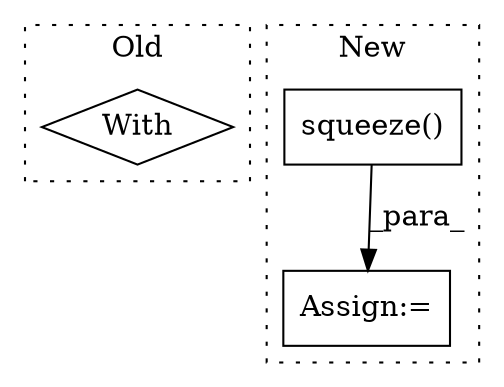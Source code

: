 digraph G {
subgraph cluster0 {
1 [label="With" a="39" s="3629,3639" l="5,25" shape="diamond"];
label = "Old";
style="dotted";
}
subgraph cluster1 {
2 [label="squeeze()" a="75" s="3724" l="39" shape="box"];
3 [label="Assign:=" a="68" s="3721" l="3" shape="box"];
label = "New";
style="dotted";
}
2 -> 3 [label="_para_"];
}